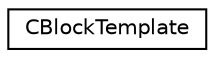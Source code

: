 digraph "Graphical Class Hierarchy"
{
 // LATEX_PDF_SIZE
  edge [fontname="Helvetica",fontsize="10",labelfontname="Helvetica",labelfontsize="10"];
  node [fontname="Helvetica",fontsize="10",shape=record];
  rankdir="LR";
  Node0 [label="CBlockTemplate",height=0.2,width=0.4,color="black", fillcolor="white", style="filled",URL="$struct_c_block_template.html",tooltip=" "];
}
